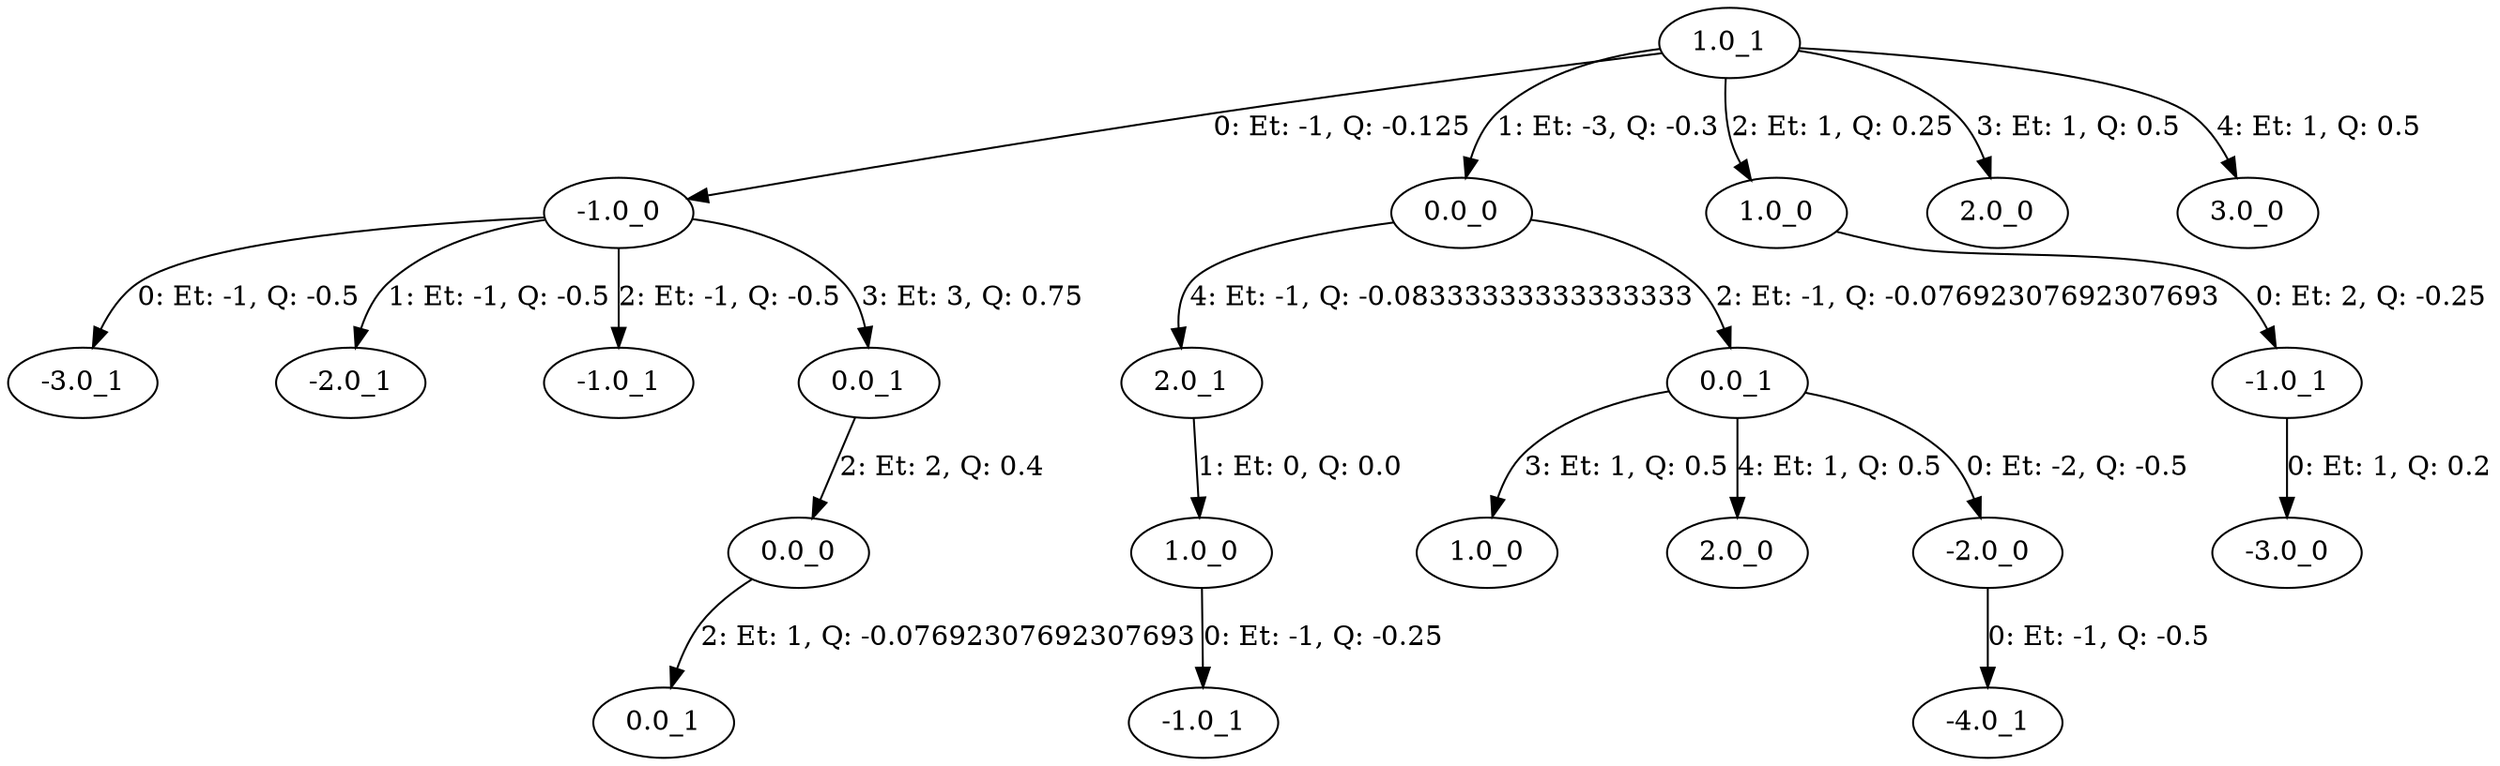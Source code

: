 digraph search_tree {
	"" [label="1.0_1"]
	"" -> 0.2906144734209406 [label="0: Et: -1, Q: -0.125"]
	0.2906144734209406 [label="-1.0_0"]
	0.2906144734209406 -> 0.06935699200153711 [label="0: Et: -1, Q: -0.5"]
	0.06935699200153711 [label="-3.0_1"]
	0.2906144734209406 -> 0.5032140886446285 [label="1: Et: -1, Q: -0.5"]
	0.5032140886446285 [label="-2.0_1"]
	0.2906144734209406 -> 0.721865498696711 [label="2: Et: -1, Q: -0.5"]
	0.721865498696711 [label="-1.0_1"]
	0.2906144734209406 -> 0.8895508339439183 [label="3: Et: 3, Q: 0.75"]
	0.8895508339439183 [label="0.0_1"]
	0.8895508339439183 -> 0.1209775761979176 [label="2: Et: 2, Q: 0.4"]
	0.1209775761979176 [label="0.0_0"]
	0.1209775761979176 -> 0.5826093213570718 [label="2: Et: 1, Q: -0.07692307692307693"]
	0.5826093213570718 [label="0.0_1"]
	"" -> 0.7788855311957759 [label="1: Et: -3, Q: -0.3"]
	0.7788855311957759 [label="0.0_0"]
	0.7788855311957759 -> 0.6261939027609278 [label="4: Et: -1, Q: -0.08333333333333333"]
	0.6261939027609278 [label="2.0_1"]
	0.6261939027609278 -> 0.5340199978192559 [label="1: Et: 0, Q: 0.0"]
	0.5340199978192559 [label="1.0_0"]
	0.5340199978192559 -> 0.8696932612587315 [label="0: Et: -1, Q: -0.25"]
	0.8696932612587315 [label="-1.0_1"]
	0.7788855311957759 -> 0.8167393737675578 [label="2: Et: -1, Q: -0.07692307692307693"]
	0.8167393737675578 [label="0.0_1"]
	0.8167393737675578 -> 0.8805669754575887 [label="3: Et: 1, Q: 0.5"]
	0.8805669754575887 [label="1.0_0"]
	0.8167393737675578 -> 0.8144033158584938 [label="4: Et: 1, Q: 0.5"]
	0.8144033158584938 [label="2.0_0"]
	0.8167393737675578 -> 0.8091372169938814 [label="0: Et: -2, Q: -0.5"]
	0.8091372169938814 [label="-2.0_0"]
	0.8091372169938814 -> 0.8959711907936626 [label="0: Et: -1, Q: -0.5"]
	0.8959711907936626 [label="-4.0_1"]
	"" -> 0.8319486143502564 [label="2: Et: 1, Q: 0.25"]
	0.8319486143502564 [label="1.0_0"]
	0.8319486143502564 -> 0.7575245451735967 [label="0: Et: 2, Q: -0.25"]
	0.7575245451735967 [label="-1.0_1"]
	0.7575245451735967 -> 0.29735417486206184 [label="0: Et: 1, Q: 0.2"]
	0.29735417486206184 [label="-3.0_0"]
	"" -> 0.2969285560250837 [label="3: Et: 1, Q: 0.5"]
	0.2969285560250837 [label="2.0_0"]
	"" -> 0.19710863401463408 [label="4: Et: 1, Q: 0.5"]
	0.19710863401463408 [label="3.0_0"]
}
